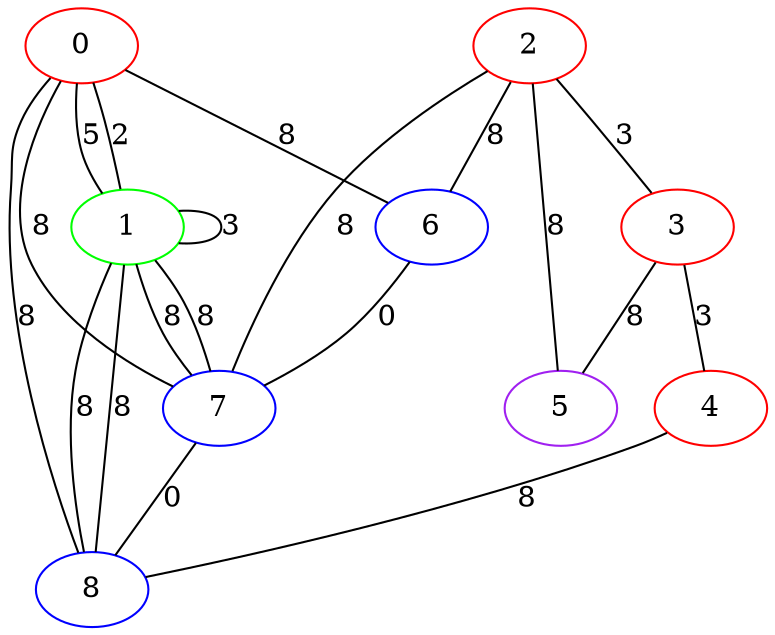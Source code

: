 graph "" {
0 [color=red, weight=1];
1 [color=green, weight=2];
2 [color=red, weight=1];
3 [color=red, weight=1];
4 [color=red, weight=1];
5 [color=purple, weight=4];
6 [color=blue, weight=3];
7 [color=blue, weight=3];
8 [color=blue, weight=3];
0 -- 8  [key=0, label=8];
0 -- 1  [key=0, label=2];
0 -- 1  [key=1, label=5];
0 -- 6  [key=0, label=8];
0 -- 7  [key=0, label=8];
1 -- 1  [key=0, label=3];
1 -- 8  [key=0, label=8];
1 -- 8  [key=1, label=8];
1 -- 7  [key=0, label=8];
1 -- 7  [key=1, label=8];
2 -- 3  [key=0, label=3];
2 -- 5  [key=0, label=8];
2 -- 6  [key=0, label=8];
2 -- 7  [key=0, label=8];
3 -- 4  [key=0, label=3];
3 -- 5  [key=0, label=8];
4 -- 8  [key=0, label=8];
6 -- 7  [key=0, label=0];
7 -- 8  [key=0, label=0];
}
